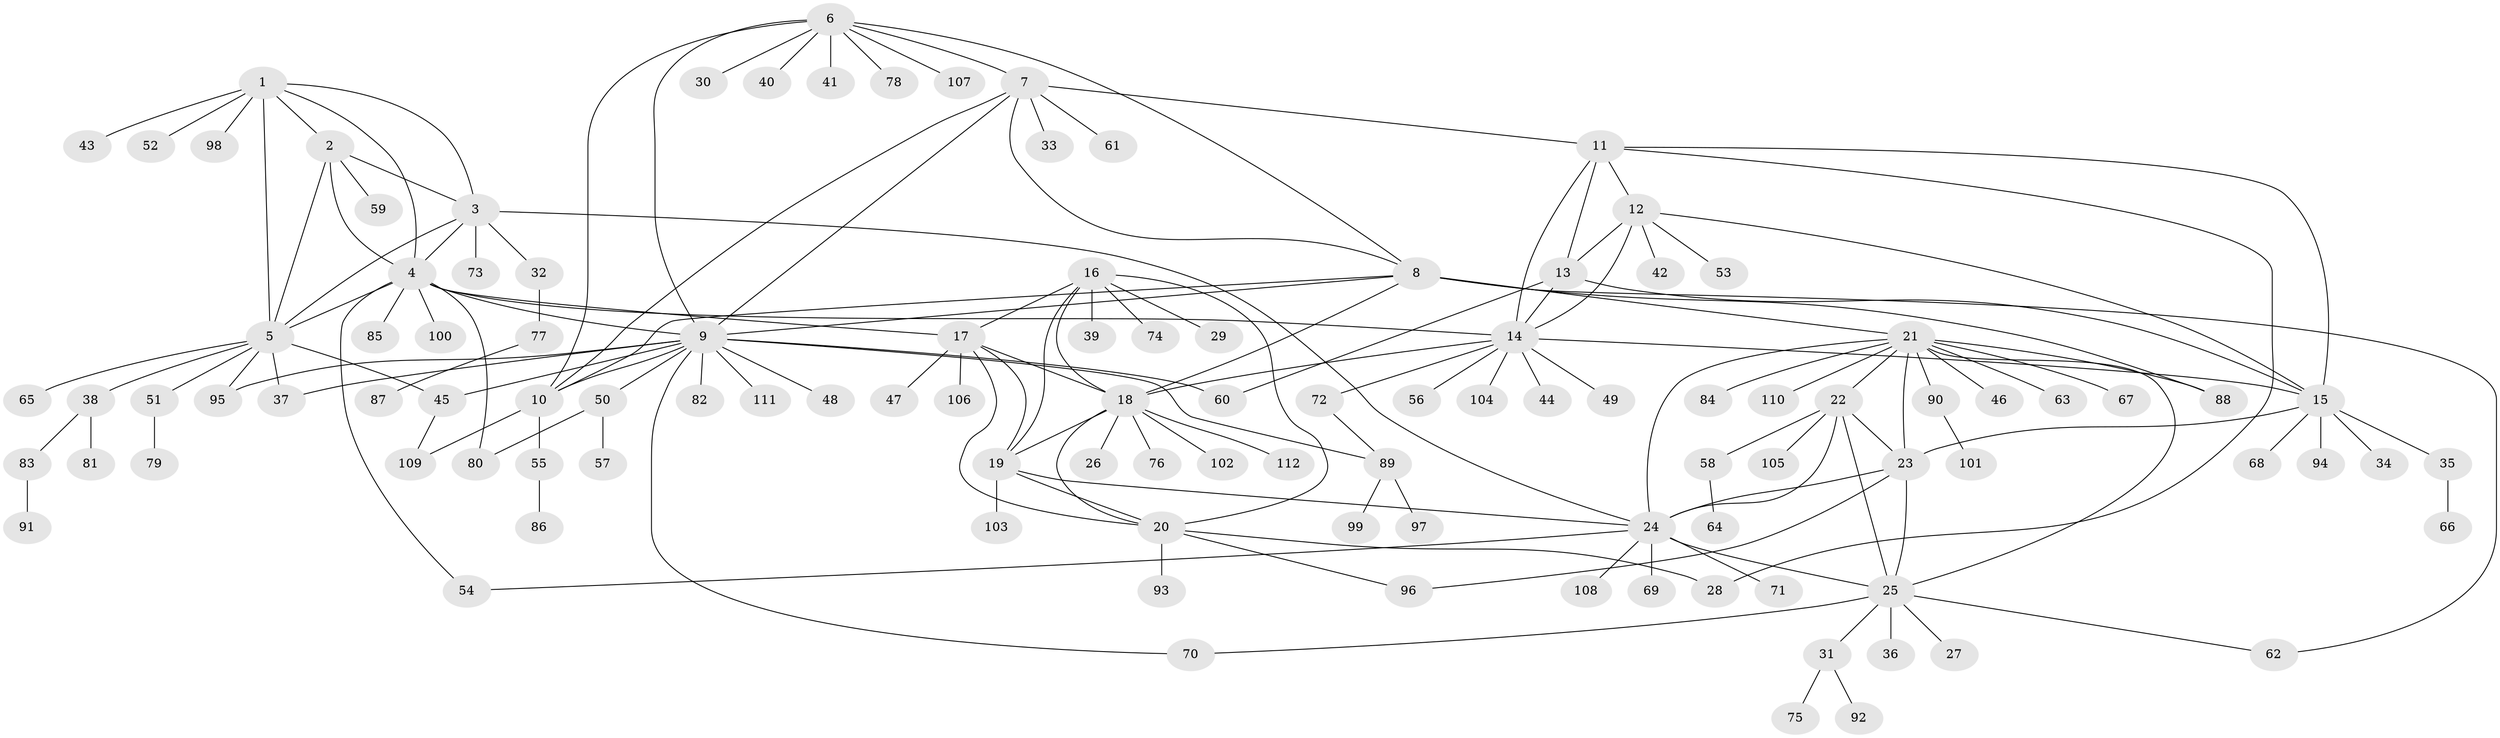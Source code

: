 // coarse degree distribution, {7: 0.05970149253731343, 5: 0.04477611940298507, 11: 0.029850746268656716, 10: 0.029850746268656716, 6: 0.08955223880597014, 13: 0.014925373134328358, 9: 0.014925373134328358, 4: 0.029850746268656716, 1: 0.5223880597014925, 2: 0.13432835820895522, 3: 0.029850746268656716}
// Generated by graph-tools (version 1.1) at 2025/19/03/04/25 18:19:34]
// undirected, 112 vertices, 160 edges
graph export_dot {
graph [start="1"]
  node [color=gray90,style=filled];
  1;
  2;
  3;
  4;
  5;
  6;
  7;
  8;
  9;
  10;
  11;
  12;
  13;
  14;
  15;
  16;
  17;
  18;
  19;
  20;
  21;
  22;
  23;
  24;
  25;
  26;
  27;
  28;
  29;
  30;
  31;
  32;
  33;
  34;
  35;
  36;
  37;
  38;
  39;
  40;
  41;
  42;
  43;
  44;
  45;
  46;
  47;
  48;
  49;
  50;
  51;
  52;
  53;
  54;
  55;
  56;
  57;
  58;
  59;
  60;
  61;
  62;
  63;
  64;
  65;
  66;
  67;
  68;
  69;
  70;
  71;
  72;
  73;
  74;
  75;
  76;
  77;
  78;
  79;
  80;
  81;
  82;
  83;
  84;
  85;
  86;
  87;
  88;
  89;
  90;
  91;
  92;
  93;
  94;
  95;
  96;
  97;
  98;
  99;
  100;
  101;
  102;
  103;
  104;
  105;
  106;
  107;
  108;
  109;
  110;
  111;
  112;
  1 -- 2;
  1 -- 3;
  1 -- 4;
  1 -- 5;
  1 -- 43;
  1 -- 52;
  1 -- 98;
  2 -- 3;
  2 -- 4;
  2 -- 5;
  2 -- 59;
  3 -- 4;
  3 -- 5;
  3 -- 24;
  3 -- 32;
  3 -- 73;
  4 -- 5;
  4 -- 9;
  4 -- 14;
  4 -- 17;
  4 -- 54;
  4 -- 80;
  4 -- 85;
  4 -- 100;
  5 -- 37;
  5 -- 38;
  5 -- 45;
  5 -- 51;
  5 -- 65;
  5 -- 95;
  6 -- 7;
  6 -- 8;
  6 -- 9;
  6 -- 10;
  6 -- 30;
  6 -- 40;
  6 -- 41;
  6 -- 78;
  6 -- 107;
  7 -- 8;
  7 -- 9;
  7 -- 10;
  7 -- 11;
  7 -- 33;
  7 -- 61;
  8 -- 9;
  8 -- 10;
  8 -- 18;
  8 -- 21;
  8 -- 62;
  8 -- 88;
  9 -- 10;
  9 -- 37;
  9 -- 45;
  9 -- 48;
  9 -- 50;
  9 -- 60;
  9 -- 70;
  9 -- 82;
  9 -- 89;
  9 -- 95;
  9 -- 111;
  10 -- 55;
  10 -- 109;
  11 -- 12;
  11 -- 13;
  11 -- 14;
  11 -- 15;
  11 -- 28;
  12 -- 13;
  12 -- 14;
  12 -- 15;
  12 -- 42;
  12 -- 53;
  13 -- 14;
  13 -- 15;
  13 -- 60;
  14 -- 15;
  14 -- 18;
  14 -- 44;
  14 -- 49;
  14 -- 56;
  14 -- 72;
  14 -- 104;
  15 -- 23;
  15 -- 34;
  15 -- 35;
  15 -- 68;
  15 -- 94;
  16 -- 17;
  16 -- 18;
  16 -- 19;
  16 -- 20;
  16 -- 29;
  16 -- 39;
  16 -- 74;
  17 -- 18;
  17 -- 19;
  17 -- 20;
  17 -- 47;
  17 -- 106;
  18 -- 19;
  18 -- 20;
  18 -- 26;
  18 -- 76;
  18 -- 102;
  18 -- 112;
  19 -- 20;
  19 -- 24;
  19 -- 103;
  20 -- 28;
  20 -- 93;
  20 -- 96;
  21 -- 22;
  21 -- 23;
  21 -- 24;
  21 -- 25;
  21 -- 46;
  21 -- 63;
  21 -- 67;
  21 -- 84;
  21 -- 88;
  21 -- 90;
  21 -- 110;
  22 -- 23;
  22 -- 24;
  22 -- 25;
  22 -- 58;
  22 -- 105;
  23 -- 24;
  23 -- 25;
  23 -- 96;
  24 -- 25;
  24 -- 54;
  24 -- 69;
  24 -- 71;
  24 -- 108;
  25 -- 27;
  25 -- 31;
  25 -- 36;
  25 -- 62;
  25 -- 70;
  31 -- 75;
  31 -- 92;
  32 -- 77;
  35 -- 66;
  38 -- 81;
  38 -- 83;
  45 -- 109;
  50 -- 57;
  50 -- 80;
  51 -- 79;
  55 -- 86;
  58 -- 64;
  72 -- 89;
  77 -- 87;
  83 -- 91;
  89 -- 97;
  89 -- 99;
  90 -- 101;
}
